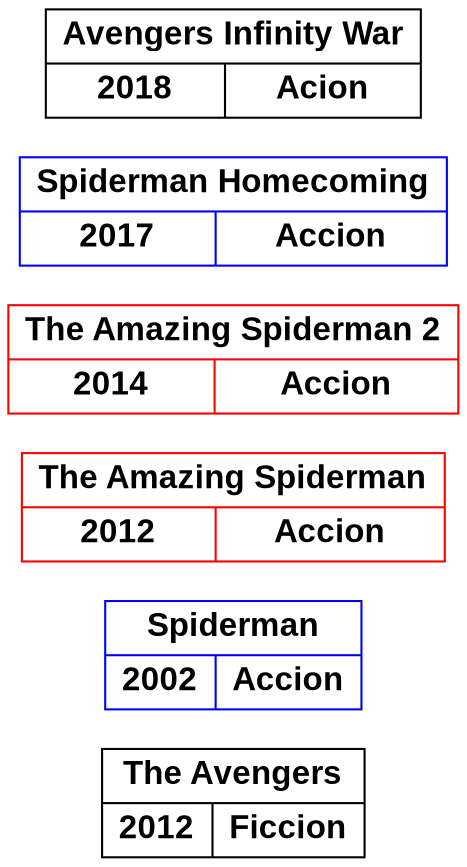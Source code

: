 digraph { 
rankdir = LR 
node[shape=circle, fontname="Arial Black", fontsize=16]
pelicula0[shape=record, color = black, label="The Avengers  | {2012  | Ficcion
 } "]
pelicula1[shape=record, color = blue, label="Spiderman | {2002 | Accion
 } "]
pelicula2[shape=record, color = red, label="The Amazing Spiderman | {2012 | Accion
 } "]
pelicula3[shape=record, color = red, label="The Amazing Spiderman 2 | {2014 | Accion
 } "]
pelicula4[shape=record, color = blue, label="Spiderman Homecoming | {2017 | Accion
 } "]
pelicula5[shape=record, color = black, label="Avengers Infinity War | {2018 | Acion } "]
} 
